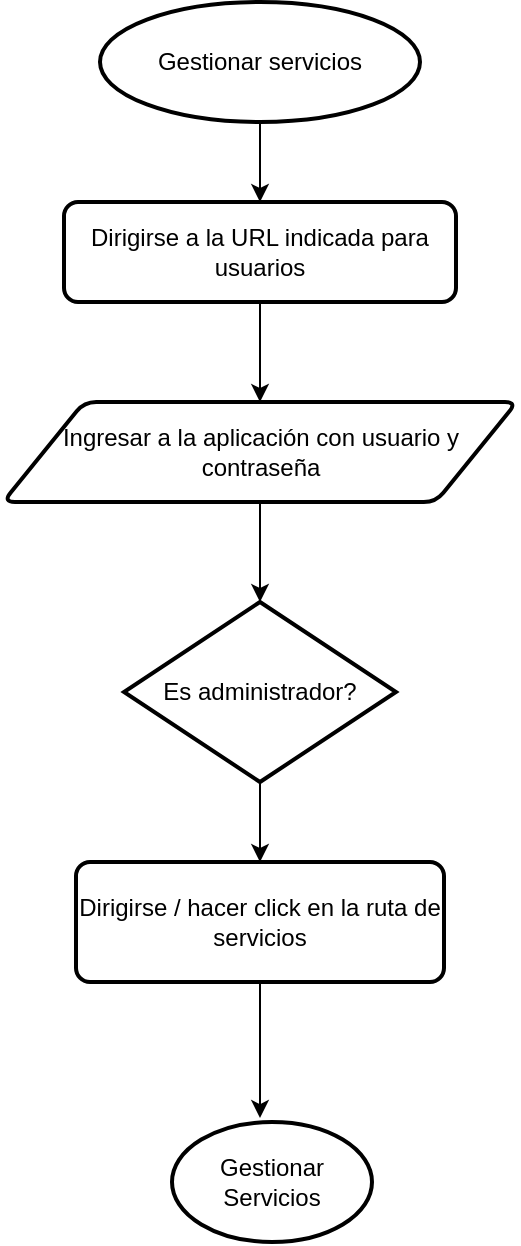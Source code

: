<mxfile version="15.4.3" type="device"><diagram id="7InsOl6xu5uics9uCRSI" name="Page-1"><mxGraphModel dx="1837" dy="1015" grid="1" gridSize="10" guides="1" tooltips="1" connect="1" arrows="1" fold="1" page="1" pageScale="1" pageWidth="827" pageHeight="1169" math="0" shadow="0"><root><mxCell id="0"/><mxCell id="1" parent="0"/><mxCell id="DXLVFmpYlTYaSt9K1PGA-5" style="edgeStyle=orthogonalEdgeStyle;rounded=0;orthogonalLoop=1;jettySize=auto;html=1;" edge="1" parent="1" source="DXLVFmpYlTYaSt9K1PGA-2" target="DXLVFmpYlTYaSt9K1PGA-3"><mxGeometry relative="1" as="geometry"/></mxCell><mxCell id="DXLVFmpYlTYaSt9K1PGA-2" value="Gestionar servicios" style="strokeWidth=2;html=1;shape=mxgraph.flowchart.start_1;whiteSpace=wrap;" vertex="1" parent="1"><mxGeometry x="334" y="40" width="160" height="60" as="geometry"/></mxCell><mxCell id="DXLVFmpYlTYaSt9K1PGA-7" style="edgeStyle=orthogonalEdgeStyle;rounded=0;orthogonalLoop=1;jettySize=auto;html=1;entryX=0.5;entryY=0;entryDx=0;entryDy=0;" edge="1" parent="1" source="DXLVFmpYlTYaSt9K1PGA-3" target="DXLVFmpYlTYaSt9K1PGA-6"><mxGeometry relative="1" as="geometry"/></mxCell><mxCell id="DXLVFmpYlTYaSt9K1PGA-3" value="Dirigirse a la URL indicada para usuarios" style="rounded=1;whiteSpace=wrap;html=1;absoluteArcSize=1;arcSize=14;strokeWidth=2;" vertex="1" parent="1"><mxGeometry x="316" y="140" width="196" height="50" as="geometry"/></mxCell><mxCell id="DXLVFmpYlTYaSt9K1PGA-9" style="edgeStyle=orthogonalEdgeStyle;rounded=0;orthogonalLoop=1;jettySize=auto;html=1;entryX=0.5;entryY=0;entryDx=0;entryDy=0;entryPerimeter=0;" edge="1" parent="1" source="DXLVFmpYlTYaSt9K1PGA-6" target="DXLVFmpYlTYaSt9K1PGA-8"><mxGeometry relative="1" as="geometry"/></mxCell><mxCell id="DXLVFmpYlTYaSt9K1PGA-6" value="Ingresar a la aplicación con usuario y contraseña" style="shape=parallelogram;html=1;strokeWidth=2;perimeter=parallelogramPerimeter;whiteSpace=wrap;rounded=1;arcSize=12;size=0.158;" vertex="1" parent="1"><mxGeometry x="285.5" y="240" width="257" height="50" as="geometry"/></mxCell><mxCell id="DXLVFmpYlTYaSt9K1PGA-11" style="edgeStyle=orthogonalEdgeStyle;rounded=0;orthogonalLoop=1;jettySize=auto;html=1;entryX=0.5;entryY=0;entryDx=0;entryDy=0;" edge="1" parent="1" source="DXLVFmpYlTYaSt9K1PGA-8" target="DXLVFmpYlTYaSt9K1PGA-10"><mxGeometry relative="1" as="geometry"/></mxCell><mxCell id="DXLVFmpYlTYaSt9K1PGA-8" value="Es administrador?" style="strokeWidth=2;html=1;shape=mxgraph.flowchart.decision;whiteSpace=wrap;" vertex="1" parent="1"><mxGeometry x="346" y="340" width="136" height="90" as="geometry"/></mxCell><mxCell id="DXLVFmpYlTYaSt9K1PGA-13" style="edgeStyle=orthogonalEdgeStyle;rounded=0;orthogonalLoop=1;jettySize=auto;html=1;entryX=0.44;entryY=-0.033;entryDx=0;entryDy=0;entryPerimeter=0;" edge="1" parent="1" source="DXLVFmpYlTYaSt9K1PGA-10" target="DXLVFmpYlTYaSt9K1PGA-12"><mxGeometry relative="1" as="geometry"><mxPoint x="414" y="580" as="targetPoint"/></mxGeometry></mxCell><mxCell id="DXLVFmpYlTYaSt9K1PGA-10" value="Dirigirse / hacer click en la ruta de servicios" style="rounded=1;whiteSpace=wrap;html=1;absoluteArcSize=1;arcSize=14;strokeWidth=2;" vertex="1" parent="1"><mxGeometry x="322" y="470" width="184" height="60" as="geometry"/></mxCell><mxCell id="DXLVFmpYlTYaSt9K1PGA-12" value="Gestionar Servicios" style="strokeWidth=2;html=1;shape=mxgraph.flowchart.start_1;whiteSpace=wrap;" vertex="1" parent="1"><mxGeometry x="370" y="600" width="100" height="60" as="geometry"/></mxCell></root></mxGraphModel></diagram></mxfile>